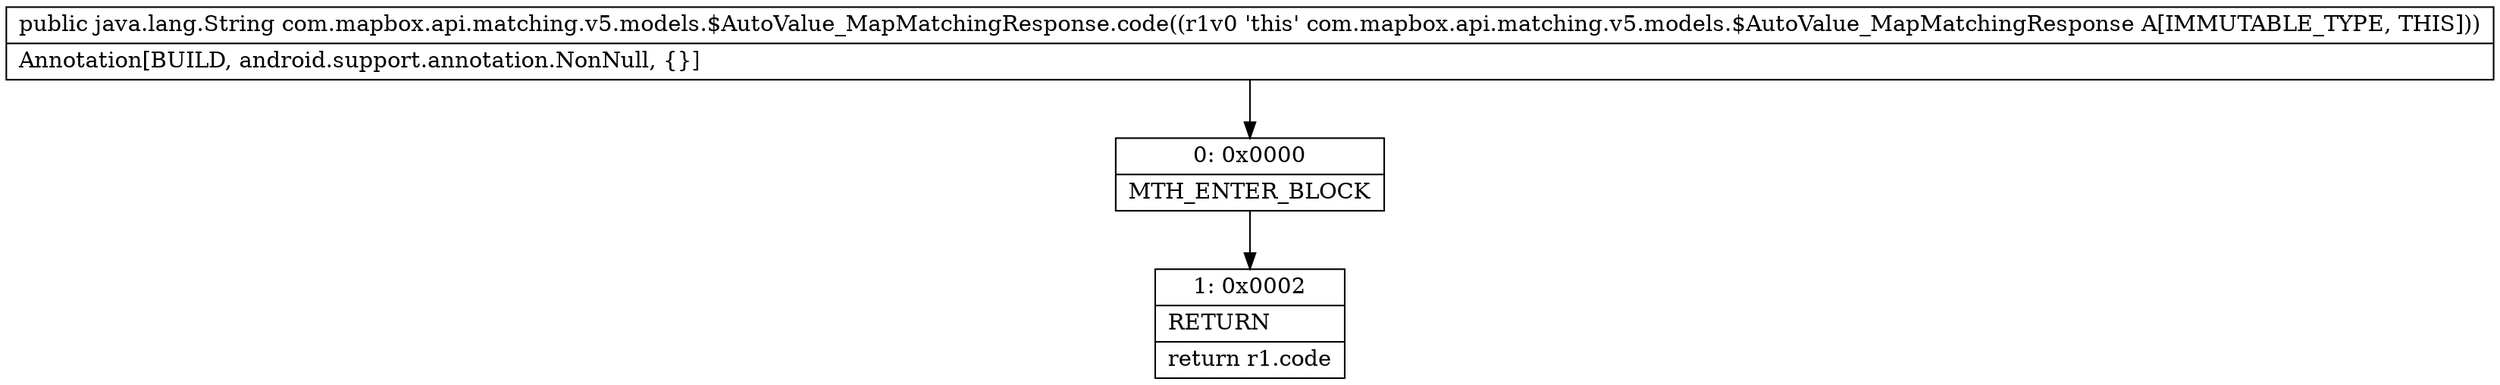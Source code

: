 digraph "CFG forcom.mapbox.api.matching.v5.models.$AutoValue_MapMatchingResponse.code()Ljava\/lang\/String;" {
Node_0 [shape=record,label="{0\:\ 0x0000|MTH_ENTER_BLOCK\l}"];
Node_1 [shape=record,label="{1\:\ 0x0002|RETURN\l|return r1.code\l}"];
MethodNode[shape=record,label="{public java.lang.String com.mapbox.api.matching.v5.models.$AutoValue_MapMatchingResponse.code((r1v0 'this' com.mapbox.api.matching.v5.models.$AutoValue_MapMatchingResponse A[IMMUTABLE_TYPE, THIS]))  | Annotation[BUILD, android.support.annotation.NonNull, \{\}]\l}"];
MethodNode -> Node_0;
Node_0 -> Node_1;
}

